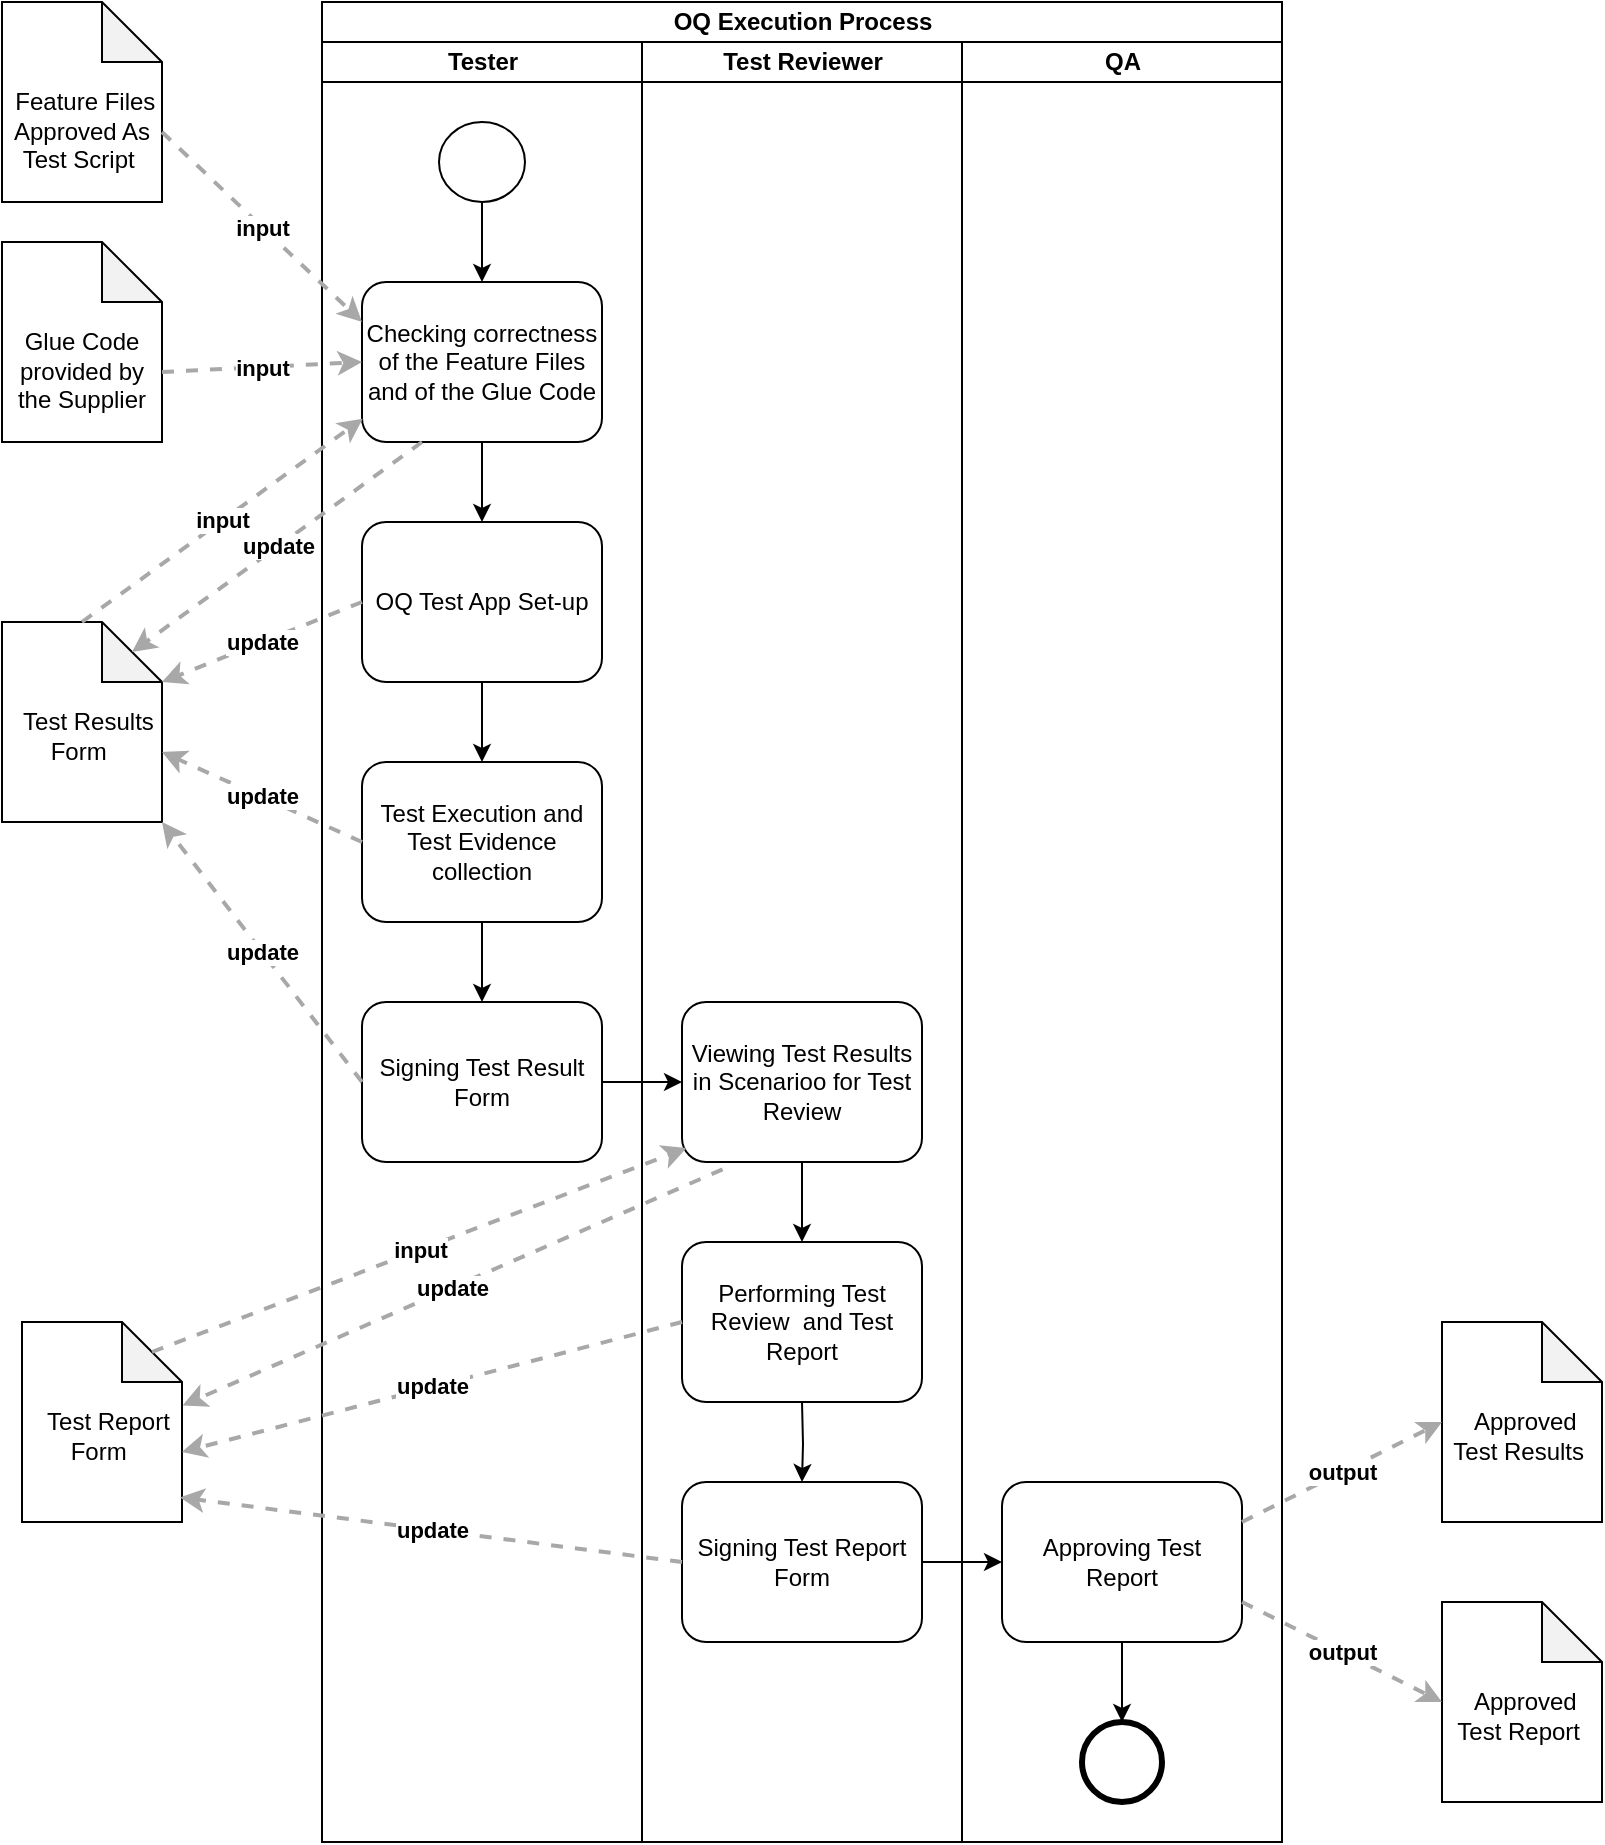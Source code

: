 <mxfile version="13.2.4" type="device"><diagram id="uEErha4rotrsfSi4WR67" name="Page-1"><mxGraphModel dx="2347" dy="1088" grid="1" gridSize="10" guides="1" tooltips="1" connect="1" arrows="1" fold="1" page="1" pageScale="1" pageWidth="827" pageHeight="1169" math="0" shadow="0"><root><mxCell id="0"/><mxCell id="1" parent="0"/><mxCell id="YhqVqkqP9ZPhCoYCgSet-1" value="&lt;br&gt;&lt;br&gt;&amp;nbsp;Feature Files Approved As &lt;br&gt;Test Script&amp;nbsp;" style="shape=note;whiteSpace=wrap;html=1;backgroundOutline=1;darkOpacity=0.05;" parent="1" vertex="1"><mxGeometry x="-80" y="360" width="80" height="100" as="geometry"/></mxCell><mxCell id="YhqVqkqP9ZPhCoYCgSet-2" value="&lt;br&gt;&lt;br&gt;Glue Code provided by the Supplier" style="shape=note;whiteSpace=wrap;html=1;backgroundOutline=1;darkOpacity=0.05;" parent="1" vertex="1"><mxGeometry x="-80" y="480" width="80" height="100" as="geometry"/></mxCell><mxCell id="YhqVqkqP9ZPhCoYCgSet-7" value="OQ Execution Process" style="swimlane;html=1;childLayout=stackLayout;resizeParent=1;resizeParentMax=0;startSize=20;" parent="1" vertex="1"><mxGeometry x="80" y="360" width="480" height="920" as="geometry"/></mxCell><mxCell id="YhqVqkqP9ZPhCoYCgSet-8" value="Tester" style="swimlane;html=1;startSize=20;" parent="YhqVqkqP9ZPhCoYCgSet-7" vertex="1"><mxGeometry y="20" width="160" height="900" as="geometry"/></mxCell><mxCell id="YhqVqkqP9ZPhCoYCgSet-18" style="edgeStyle=orthogonalEdgeStyle;rounded=0;orthogonalLoop=1;jettySize=auto;html=1;entryX=0.5;entryY=0;entryDx=0;entryDy=0;" parent="YhqVqkqP9ZPhCoYCgSet-8" source="YhqVqkqP9ZPhCoYCgSet-11" target="YhqVqkqP9ZPhCoYCgSet-12" edge="1"><mxGeometry relative="1" as="geometry"/></mxCell><mxCell id="YhqVqkqP9ZPhCoYCgSet-12" value="Checking correctness of the Feature Files and of the Glue Code" style="shape=ext;rounded=1;html=1;whiteSpace=wrap;" parent="YhqVqkqP9ZPhCoYCgSet-8" vertex="1"><mxGeometry x="20" y="120" width="120" height="80" as="geometry"/></mxCell><mxCell id="YhqVqkqP9ZPhCoYCgSet-13" value="OQ Test App Set-up" style="shape=ext;rounded=1;html=1;whiteSpace=wrap;" parent="YhqVqkqP9ZPhCoYCgSet-8" vertex="1"><mxGeometry x="20" y="240" width="120" height="80" as="geometry"/></mxCell><mxCell id="YhqVqkqP9ZPhCoYCgSet-17" value="Signing Test Result Form" style="shape=ext;rounded=1;html=1;whiteSpace=wrap;" parent="YhqVqkqP9ZPhCoYCgSet-8" vertex="1"><mxGeometry x="20" y="480" width="120" height="80" as="geometry"/></mxCell><mxCell id="YhqVqkqP9ZPhCoYCgSet-11" value="" style="shape=mxgraph.bpmn.shape;html=1;verticalLabelPosition=bottom;labelBackgroundColor=#ffffff;verticalAlign=top;align=center;perimeter=ellipsePerimeter;outlineConnect=0;outline=standard;symbol=general;" parent="YhqVqkqP9ZPhCoYCgSet-8" vertex="1"><mxGeometry x="58.5" y="40" width="43" height="40" as="geometry"/></mxCell><mxCell id="YhqVqkqP9ZPhCoYCgSet-15" style="edgeStyle=orthogonalEdgeStyle;rounded=0;orthogonalLoop=1;jettySize=auto;html=1;entryX=0.5;entryY=0;entryDx=0;entryDy=0;" parent="YhqVqkqP9ZPhCoYCgSet-8" source="YhqVqkqP9ZPhCoYCgSet-12" target="YhqVqkqP9ZPhCoYCgSet-13" edge="1"><mxGeometry relative="1" as="geometry"/></mxCell><mxCell id="YhqVqkqP9ZPhCoYCgSet-16" style="edgeStyle=orthogonalEdgeStyle;rounded=0;orthogonalLoop=1;jettySize=auto;html=1;entryX=0.5;entryY=0;entryDx=0;entryDy=0;" parent="YhqVqkqP9ZPhCoYCgSet-8" source="YhqVqkqP9ZPhCoYCgSet-13" target="YhqVqkqP9ZPhCoYCgSet-14" edge="1"><mxGeometry relative="1" as="geometry"/></mxCell><mxCell id="YhqVqkqP9ZPhCoYCgSet-19" style="edgeStyle=orthogonalEdgeStyle;rounded=0;orthogonalLoop=1;jettySize=auto;html=1;entryX=0.5;entryY=0;entryDx=0;entryDy=0;" parent="YhqVqkqP9ZPhCoYCgSet-8" source="YhqVqkqP9ZPhCoYCgSet-14" target="YhqVqkqP9ZPhCoYCgSet-17" edge="1"><mxGeometry relative="1" as="geometry"/></mxCell><mxCell id="YhqVqkqP9ZPhCoYCgSet-14" value="Test Execution and Test Evidence collection" style="shape=ext;rounded=1;html=1;whiteSpace=wrap;" parent="YhqVqkqP9ZPhCoYCgSet-8" vertex="1"><mxGeometry x="20" y="360" width="120" height="80" as="geometry"/></mxCell><mxCell id="YhqVqkqP9ZPhCoYCgSet-9" value="Test Reviewer" style="swimlane;html=1;startSize=20;" parent="YhqVqkqP9ZPhCoYCgSet-7" vertex="1"><mxGeometry x="160" y="20" width="160" height="900" as="geometry"/></mxCell><mxCell id="YhqVqkqP9ZPhCoYCgSet-23" style="edgeStyle=orthogonalEdgeStyle;rounded=0;orthogonalLoop=1;jettySize=auto;html=1;entryX=0.5;entryY=0;entryDx=0;entryDy=0;" parent="YhqVqkqP9ZPhCoYCgSet-9" source="YhqVqkqP9ZPhCoYCgSet-20" target="YhqVqkqP9ZPhCoYCgSet-21" edge="1"><mxGeometry relative="1" as="geometry"/></mxCell><mxCell id="YhqVqkqP9ZPhCoYCgSet-20" value="Viewing Test Results in Scenarioo for Test Review" style="shape=ext;rounded=1;html=1;whiteSpace=wrap;" parent="YhqVqkqP9ZPhCoYCgSet-9" vertex="1"><mxGeometry x="20" y="480" width="120" height="80" as="geometry"/></mxCell><mxCell id="YhqVqkqP9ZPhCoYCgSet-21" value="Performing Test Review&amp;nbsp; and Test Report" style="shape=ext;rounded=1;html=1;whiteSpace=wrap;" parent="YhqVqkqP9ZPhCoYCgSet-9" vertex="1"><mxGeometry x="20" y="600" width="120" height="80" as="geometry"/></mxCell><mxCell id="YhqVqkqP9ZPhCoYCgSet-26" value="Signing Test Report Form" style="shape=ext;rounded=1;html=1;whiteSpace=wrap;" parent="YhqVqkqP9ZPhCoYCgSet-9" vertex="1"><mxGeometry x="20" y="720" width="120" height="80" as="geometry"/></mxCell><mxCell id="YhqVqkqP9ZPhCoYCgSet-27" style="edgeStyle=orthogonalEdgeStyle;rounded=0;orthogonalLoop=1;jettySize=auto;html=1;entryX=0.5;entryY=0;entryDx=0;entryDy=0;" parent="YhqVqkqP9ZPhCoYCgSet-9" target="YhqVqkqP9ZPhCoYCgSet-26" edge="1"><mxGeometry relative="1" as="geometry"><mxPoint x="80" y="680" as="sourcePoint"/></mxGeometry></mxCell><mxCell id="YhqVqkqP9ZPhCoYCgSet-30" style="edgeStyle=orthogonalEdgeStyle;rounded=0;orthogonalLoop=1;jettySize=auto;html=1;entryX=0;entryY=0.5;entryDx=0;entryDy=0;" parent="YhqVqkqP9ZPhCoYCgSet-7" source="YhqVqkqP9ZPhCoYCgSet-26" target="YhqVqkqP9ZPhCoYCgSet-28" edge="1"><mxGeometry relative="1" as="geometry"/></mxCell><mxCell id="YhqVqkqP9ZPhCoYCgSet-10" value="QA" style="swimlane;html=1;startSize=20;" parent="YhqVqkqP9ZPhCoYCgSet-7" vertex="1"><mxGeometry x="320" y="20" width="160" height="900" as="geometry"/></mxCell><mxCell id="YhqVqkqP9ZPhCoYCgSet-29" value="" style="shape=mxgraph.bpmn.shape;html=1;verticalLabelPosition=bottom;labelBackgroundColor=#ffffff;verticalAlign=top;align=center;perimeter=ellipsePerimeter;outlineConnect=0;outline=end;symbol=general;" parent="YhqVqkqP9ZPhCoYCgSet-10" vertex="1"><mxGeometry x="60" y="840" width="40" height="40" as="geometry"/></mxCell><mxCell id="YhqVqkqP9ZPhCoYCgSet-31" style="edgeStyle=orthogonalEdgeStyle;rounded=0;orthogonalLoop=1;jettySize=auto;html=1;entryX=0.5;entryY=0;entryDx=0;entryDy=0;" parent="YhqVqkqP9ZPhCoYCgSet-10" source="YhqVqkqP9ZPhCoYCgSet-28" target="YhqVqkqP9ZPhCoYCgSet-29" edge="1"><mxGeometry relative="1" as="geometry"/></mxCell><mxCell id="YhqVqkqP9ZPhCoYCgSet-28" value="Approving Test Report" style="shape=ext;rounded=1;html=1;whiteSpace=wrap;" parent="YhqVqkqP9ZPhCoYCgSet-10" vertex="1"><mxGeometry x="20" y="720" width="120" height="80" as="geometry"/></mxCell><mxCell id="YhqVqkqP9ZPhCoYCgSet-22" style="edgeStyle=orthogonalEdgeStyle;rounded=0;orthogonalLoop=1;jettySize=auto;html=1;entryX=0;entryY=0.5;entryDx=0;entryDy=0;" parent="YhqVqkqP9ZPhCoYCgSet-7" source="YhqVqkqP9ZPhCoYCgSet-17" target="YhqVqkqP9ZPhCoYCgSet-20" edge="1"><mxGeometry relative="1" as="geometry"/></mxCell><mxCell id="YhqVqkqP9ZPhCoYCgSet-32" value="&lt;div style=&quot;text-align: left&quot;&gt;&lt;div style=&quot;text-align: center&quot;&gt;&lt;b&gt;input&lt;/b&gt;&lt;/div&gt;&lt;/div&gt;" style="edgeStyle=none;rounded=0;html=1;entryX=0;entryY=0.25;jettySize=auto;orthogonalLoop=1;strokeColor=#A8A8A8;strokeWidth=2;fontColor=#000000;jumpStyle=none;dashed=1;entryDx=0;entryDy=0;exitX=0;exitY=0;exitDx=80;exitDy=65;exitPerimeter=0;" parent="1" source="YhqVqkqP9ZPhCoYCgSet-1" target="YhqVqkqP9ZPhCoYCgSet-12" edge="1"><mxGeometry width="200" relative="1" as="geometry"><mxPoint x="235" y="360" as="sourcePoint"/><mxPoint x="265" y="440" as="targetPoint"/></mxGeometry></mxCell><mxCell id="YhqVqkqP9ZPhCoYCgSet-33" value="&lt;div style=&quot;text-align: left&quot;&gt;&lt;div style=&quot;text-align: center&quot;&gt;&lt;b&gt;input&lt;/b&gt;&lt;/div&gt;&lt;/div&gt;" style="edgeStyle=none;rounded=0;html=1;entryX=0;entryY=0.5;jettySize=auto;orthogonalLoop=1;strokeColor=#A8A8A8;strokeWidth=2;fontColor=#000000;jumpStyle=none;dashed=1;entryDx=0;entryDy=0;exitX=0;exitY=0;exitDx=80;exitDy=65;exitPerimeter=0;" parent="1" source="YhqVqkqP9ZPhCoYCgSet-2" target="YhqVqkqP9ZPhCoYCgSet-12" edge="1"><mxGeometry width="200" relative="1" as="geometry"><mxPoint x="245" y="370" as="sourcePoint"/><mxPoint x="275" y="450" as="targetPoint"/></mxGeometry></mxCell><mxCell id="z-izlQOfdGte0Nm5m_iM-1" value="&lt;br&gt;&amp;nbsp;Approved Test Report&amp;nbsp;" style="shape=note;whiteSpace=wrap;html=1;backgroundOutline=1;darkOpacity=0.05;" parent="1" vertex="1"><mxGeometry x="640" y="1160" width="80" height="100" as="geometry"/></mxCell><mxCell id="z-izlQOfdGte0Nm5m_iM-2" value="&lt;br&gt;&amp;nbsp;Approved Test Results&amp;nbsp;" style="shape=note;whiteSpace=wrap;html=1;backgroundOutline=1;darkOpacity=0.05;" parent="1" vertex="1"><mxGeometry x="640" y="1020" width="80" height="100" as="geometry"/></mxCell><mxCell id="z-izlQOfdGte0Nm5m_iM-3" value="&lt;div style=&quot;text-align: left&quot;&gt;&lt;div style=&quot;text-align: center&quot;&gt;&lt;b&gt;output&lt;/b&gt;&lt;/div&gt;&lt;/div&gt;" style="edgeStyle=none;rounded=0;html=1;jettySize=auto;orthogonalLoop=1;strokeColor=#A8A8A8;strokeWidth=2;fontColor=#000000;jumpStyle=none;dashed=1;exitX=1;exitY=0.25;exitDx=0;exitDy=0;entryX=0;entryY=0.5;entryDx=0;entryDy=0;entryPerimeter=0;" parent="1" source="YhqVqkqP9ZPhCoYCgSet-28" target="z-izlQOfdGte0Nm5m_iM-2" edge="1"><mxGeometry width="200" relative="1" as="geometry"><mxPoint x="670" y="1001.02" as="sourcePoint"/><mxPoint x="610" y="1120" as="targetPoint"/></mxGeometry></mxCell><mxCell id="z-izlQOfdGte0Nm5m_iM-4" value="&lt;div style=&quot;text-align: left&quot;&gt;&lt;div style=&quot;text-align: center&quot;&gt;&lt;b&gt;output&lt;/b&gt;&lt;/div&gt;&lt;/div&gt;" style="edgeStyle=none;rounded=0;html=1;jettySize=auto;orthogonalLoop=1;strokeColor=#A8A8A8;strokeWidth=2;fontColor=#000000;jumpStyle=none;dashed=1;exitX=1;exitY=0.75;exitDx=0;exitDy=0;entryX=0;entryY=0.5;entryDx=0;entryDy=0;entryPerimeter=0;" parent="1" source="YhqVqkqP9ZPhCoYCgSet-28" target="z-izlQOfdGte0Nm5m_iM-1" edge="1"><mxGeometry width="200" relative="1" as="geometry"><mxPoint x="570.98" y="1141.02" as="sourcePoint"/><mxPoint x="640" y="1160" as="targetPoint"/></mxGeometry></mxCell><mxCell id="dcC4mc51T_98lKxEf12c-1" value="&lt;br&gt;&amp;nbsp; Test Results&lt;br&gt;Form&amp;nbsp;" style="shape=note;whiteSpace=wrap;html=1;backgroundOutline=1;darkOpacity=0.05;" vertex="1" parent="1"><mxGeometry x="-80" y="670" width="80" height="100" as="geometry"/></mxCell><mxCell id="dcC4mc51T_98lKxEf12c-2" value="&lt;div style=&quot;text-align: left&quot;&gt;&lt;div style=&quot;text-align: center&quot;&gt;&lt;b&gt;input&lt;/b&gt;&lt;/div&gt;&lt;/div&gt;" style="edgeStyle=none;rounded=0;html=1;jettySize=auto;orthogonalLoop=1;strokeColor=#A8A8A8;strokeWidth=2;fontColor=#000000;jumpStyle=none;dashed=1;exitX=0.5;exitY=0;exitDx=0;exitDy=0;exitPerimeter=0;entryX=0.003;entryY=0.854;entryDx=0;entryDy=0;entryPerimeter=0;" edge="1" parent="1" source="dcC4mc51T_98lKxEf12c-1" target="YhqVqkqP9ZPhCoYCgSet-12"><mxGeometry width="200" relative="1" as="geometry"><mxPoint x="10" y="635" as="sourcePoint"/><mxPoint x="50" y="720" as="targetPoint"/></mxGeometry></mxCell><mxCell id="dcC4mc51T_98lKxEf12c-3" value="&lt;div style=&quot;text-align: left&quot;&gt;&lt;div style=&quot;text-align: center&quot;&gt;&lt;b&gt;update&lt;/b&gt;&lt;/div&gt;&lt;/div&gt;" style="edgeStyle=none;rounded=0;html=1;entryX=0;entryY=0;jettySize=auto;orthogonalLoop=1;strokeColor=#A8A8A8;strokeWidth=2;fontColor=#000000;jumpStyle=none;dashed=1;entryDx=65;entryDy=15;exitX=0.25;exitY=1;exitDx=0;exitDy=0;entryPerimeter=0;" edge="1" parent="1" source="YhqVqkqP9ZPhCoYCgSet-12" target="dcC4mc51T_98lKxEf12c-1"><mxGeometry width="200" relative="1" as="geometry"><mxPoint x="10" y="555" as="sourcePoint"/><mxPoint x="110" y="550" as="targetPoint"/></mxGeometry></mxCell><mxCell id="dcC4mc51T_98lKxEf12c-4" value="&lt;div style=&quot;text-align: left&quot;&gt;&lt;div style=&quot;text-align: center&quot;&gt;&lt;b&gt;update&lt;/b&gt;&lt;/div&gt;&lt;/div&gt;" style="edgeStyle=none;rounded=0;html=1;entryX=0;entryY=0;jettySize=auto;orthogonalLoop=1;strokeColor=#A8A8A8;strokeWidth=2;fontColor=#000000;jumpStyle=none;dashed=1;entryDx=80;entryDy=30;exitX=0;exitY=0.5;exitDx=0;exitDy=0;entryPerimeter=0;" edge="1" parent="1" source="YhqVqkqP9ZPhCoYCgSet-13" target="dcC4mc51T_98lKxEf12c-1"><mxGeometry width="200" relative="1" as="geometry"><mxPoint x="140" y="590" as="sourcePoint"/><mxPoint x="-5" y="695" as="targetPoint"/></mxGeometry></mxCell><mxCell id="dcC4mc51T_98lKxEf12c-5" value="&lt;div style=&quot;text-align: left&quot;&gt;&lt;div style=&quot;text-align: center&quot;&gt;&lt;b&gt;update&lt;/b&gt;&lt;/div&gt;&lt;/div&gt;" style="edgeStyle=none;rounded=0;html=1;entryX=0;entryY=0;jettySize=auto;orthogonalLoop=1;strokeColor=#A8A8A8;strokeWidth=2;fontColor=#000000;jumpStyle=none;dashed=1;entryDx=80;entryDy=65;exitX=0;exitY=0.5;exitDx=0;exitDy=0;entryPerimeter=0;" edge="1" parent="1" source="YhqVqkqP9ZPhCoYCgSet-14" target="dcC4mc51T_98lKxEf12c-1"><mxGeometry width="200" relative="1" as="geometry"><mxPoint x="110" y="670" as="sourcePoint"/><mxPoint x="10" y="710" as="targetPoint"/></mxGeometry></mxCell><mxCell id="dcC4mc51T_98lKxEf12c-6" value="&lt;div style=&quot;text-align: left&quot;&gt;&lt;div style=&quot;text-align: center&quot;&gt;&lt;b&gt;update&lt;/b&gt;&lt;/div&gt;&lt;/div&gt;" style="edgeStyle=none;rounded=0;html=1;entryX=1;entryY=1;jettySize=auto;orthogonalLoop=1;strokeColor=#A8A8A8;strokeWidth=2;fontColor=#000000;jumpStyle=none;dashed=1;entryDx=0;entryDy=0;exitX=0;exitY=0.5;exitDx=0;exitDy=0;entryPerimeter=0;" edge="1" parent="1" source="YhqVqkqP9ZPhCoYCgSet-17" target="dcC4mc51T_98lKxEf12c-1"><mxGeometry width="200" relative="1" as="geometry"><mxPoint x="110" y="790" as="sourcePoint"/><mxPoint x="10" y="745" as="targetPoint"/></mxGeometry></mxCell><mxCell id="dcC4mc51T_98lKxEf12c-7" value="&lt;br&gt;&amp;nbsp; Test Report&lt;br&gt;Form&amp;nbsp;" style="shape=note;whiteSpace=wrap;html=1;backgroundOutline=1;darkOpacity=0.05;" vertex="1" parent="1"><mxGeometry x="-70" y="1020" width="80" height="100" as="geometry"/></mxCell><mxCell id="dcC4mc51T_98lKxEf12c-8" value="&lt;div style=&quot;text-align: left&quot;&gt;&lt;div style=&quot;text-align: center&quot;&gt;&lt;b&gt;input&lt;/b&gt;&lt;/div&gt;&lt;/div&gt;" style="edgeStyle=none;rounded=0;html=1;jettySize=auto;orthogonalLoop=1;strokeColor=#A8A8A8;strokeWidth=2;fontColor=#000000;jumpStyle=none;dashed=1;exitX=0;exitY=0;exitDx=65;exitDy=15;exitPerimeter=0;entryX=0.019;entryY=0.913;entryDx=0;entryDy=0;entryPerimeter=0;" edge="1" parent="1" source="dcC4mc51T_98lKxEf12c-7" target="YhqVqkqP9ZPhCoYCgSet-20"><mxGeometry width="200" relative="1" as="geometry"><mxPoint x="60" y="1091.68" as="sourcePoint"/><mxPoint x="200.36" y="990" as="targetPoint"/></mxGeometry></mxCell><mxCell id="dcC4mc51T_98lKxEf12c-9" value="&lt;div style=&quot;text-align: left&quot;&gt;&lt;div style=&quot;text-align: center&quot;&gt;&lt;b&gt;update&lt;/b&gt;&lt;/div&gt;&lt;/div&gt;" style="edgeStyle=none;rounded=0;html=1;entryX=1.004;entryY=0.417;jettySize=auto;orthogonalLoop=1;strokeColor=#A8A8A8;strokeWidth=2;fontColor=#000000;jumpStyle=none;dashed=1;entryDx=0;entryDy=0;exitX=0.169;exitY=1.046;exitDx=0;exitDy=0;entryPerimeter=0;exitPerimeter=0;" edge="1" parent="1" source="YhqVqkqP9ZPhCoYCgSet-20" target="dcC4mc51T_98lKxEf12c-7"><mxGeometry width="200" relative="1" as="geometry"><mxPoint x="25" y="1240" as="sourcePoint"/><mxPoint x="-120" y="1345" as="targetPoint"/></mxGeometry></mxCell><mxCell id="dcC4mc51T_98lKxEf12c-10" value="&lt;div style=&quot;text-align: left&quot;&gt;&lt;div style=&quot;text-align: center&quot;&gt;&lt;b&gt;update&lt;/b&gt;&lt;/div&gt;&lt;/div&gt;" style="edgeStyle=none;rounded=0;html=1;entryX=0;entryY=0;jettySize=auto;orthogonalLoop=1;strokeColor=#A8A8A8;strokeWidth=2;fontColor=#000000;jumpStyle=none;dashed=1;entryDx=80;entryDy=65;exitX=0;exitY=0.5;exitDx=0;exitDy=0;entryPerimeter=0;" edge="1" parent="1" source="YhqVqkqP9ZPhCoYCgSet-21" target="dcC4mc51T_98lKxEf12c-7"><mxGeometry width="200" relative="1" as="geometry"><mxPoint x="290.28" y="953.68" as="sourcePoint"/><mxPoint x="10" y="1020" as="targetPoint"/></mxGeometry></mxCell><mxCell id="dcC4mc51T_98lKxEf12c-11" value="&lt;div style=&quot;text-align: left&quot;&gt;&lt;div style=&quot;text-align: center&quot;&gt;&lt;b&gt;update&lt;/b&gt;&lt;/div&gt;&lt;/div&gt;" style="edgeStyle=none;rounded=0;html=1;entryX=0.988;entryY=0.877;jettySize=auto;orthogonalLoop=1;strokeColor=#A8A8A8;strokeWidth=2;fontColor=#000000;jumpStyle=none;dashed=1;entryDx=0;entryDy=0;exitX=0;exitY=0.5;exitDx=0;exitDy=0;entryPerimeter=0;" edge="1" parent="1" source="YhqVqkqP9ZPhCoYCgSet-26" target="dcC4mc51T_98lKxEf12c-7"><mxGeometry width="200" relative="1" as="geometry"><mxPoint x="270" y="1030" as="sourcePoint"/><mxPoint x="10" y="1055" as="targetPoint"/></mxGeometry></mxCell></root></mxGraphModel></diagram></mxfile>